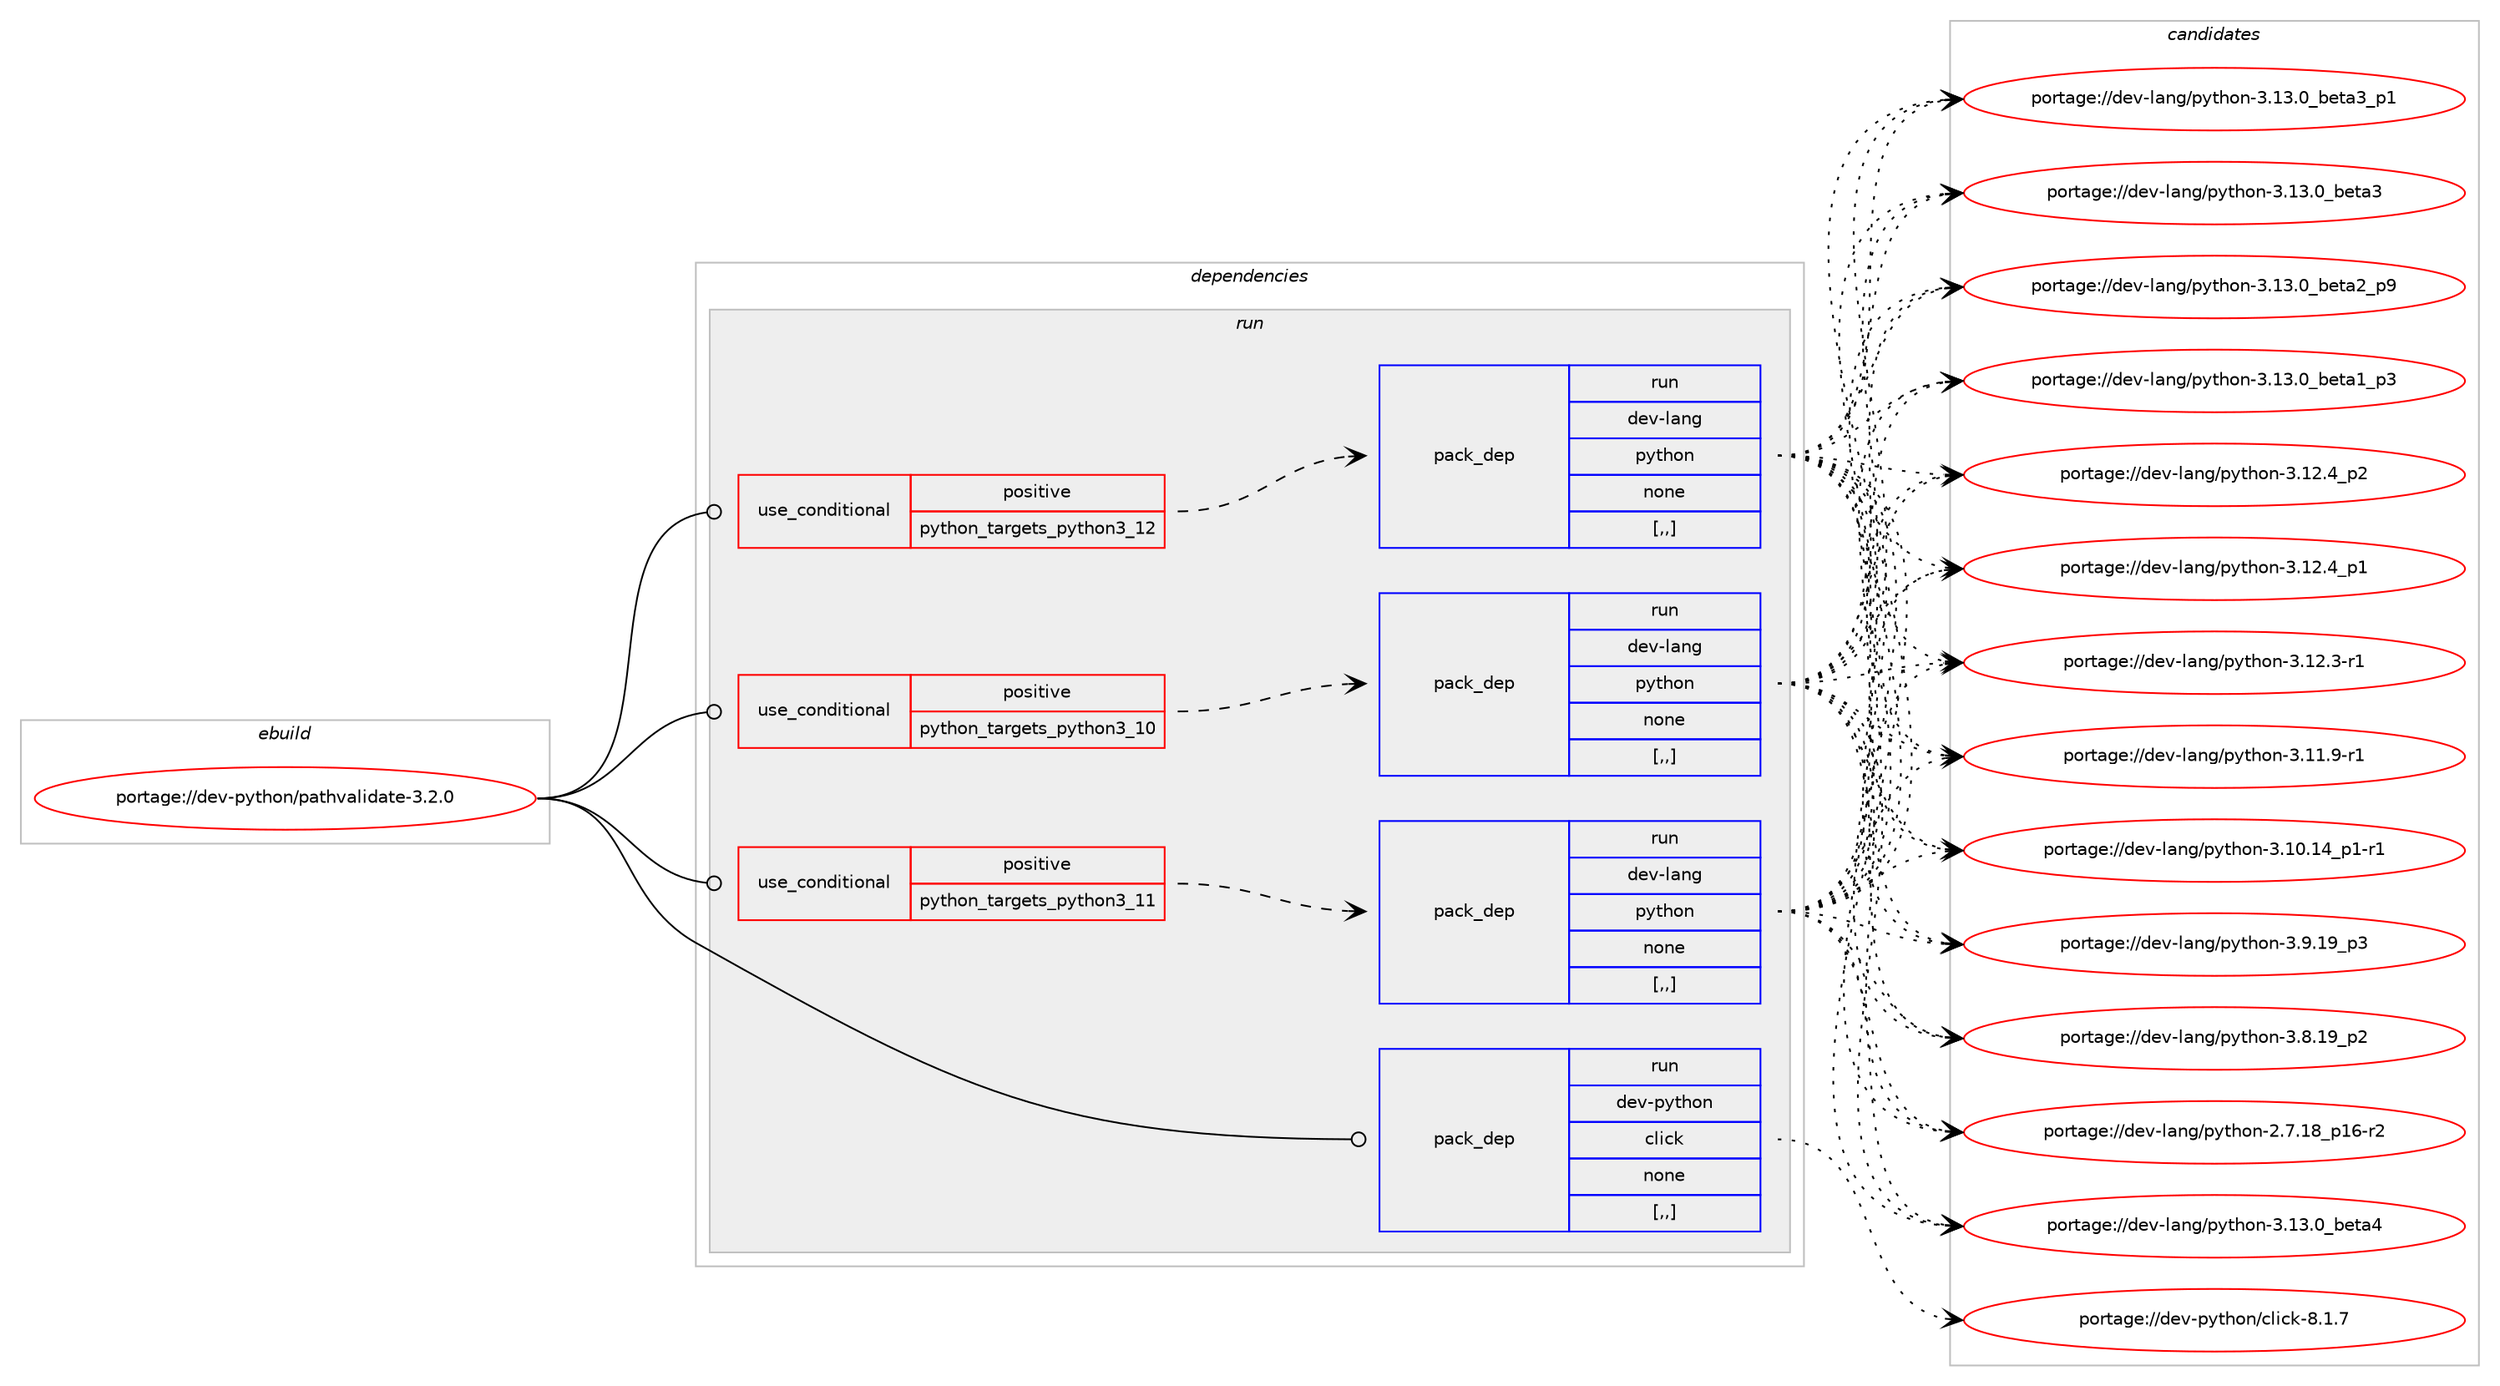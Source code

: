digraph prolog {

# *************
# Graph options
# *************

newrank=true;
concentrate=true;
compound=true;
graph [rankdir=LR,fontname=Helvetica,fontsize=10,ranksep=1.5];#, ranksep=2.5, nodesep=0.2];
edge  [arrowhead=vee];
node  [fontname=Helvetica,fontsize=10];

# **********
# The ebuild
# **********

subgraph cluster_leftcol {
color=gray;
label=<<i>ebuild</i>>;
id [label="portage://dev-python/pathvalidate-3.2.0", color=red, width=4, href="../dev-python/pathvalidate-3.2.0.svg"];
}

# ****************
# The dependencies
# ****************

subgraph cluster_midcol {
color=gray;
label=<<i>dependencies</i>>;
subgraph cluster_compile {
fillcolor="#eeeeee";
style=filled;
label=<<i>compile</i>>;
}
subgraph cluster_compileandrun {
fillcolor="#eeeeee";
style=filled;
label=<<i>compile and run</i>>;
}
subgraph cluster_run {
fillcolor="#eeeeee";
style=filled;
label=<<i>run</i>>;
subgraph cond35778 {
dependency153858 [label=<<TABLE BORDER="0" CELLBORDER="1" CELLSPACING="0" CELLPADDING="4"><TR><TD ROWSPAN="3" CELLPADDING="10">use_conditional</TD></TR><TR><TD>positive</TD></TR><TR><TD>python_targets_python3_10</TD></TR></TABLE>>, shape=none, color=red];
subgraph pack116829 {
dependency153859 [label=<<TABLE BORDER="0" CELLBORDER="1" CELLSPACING="0" CELLPADDING="4" WIDTH="220"><TR><TD ROWSPAN="6" CELLPADDING="30">pack_dep</TD></TR><TR><TD WIDTH="110">run</TD></TR><TR><TD>dev-lang</TD></TR><TR><TD>python</TD></TR><TR><TD>none</TD></TR><TR><TD>[,,]</TD></TR></TABLE>>, shape=none, color=blue];
}
dependency153858:e -> dependency153859:w [weight=20,style="dashed",arrowhead="vee"];
}
id:e -> dependency153858:w [weight=20,style="solid",arrowhead="odot"];
subgraph cond35779 {
dependency153860 [label=<<TABLE BORDER="0" CELLBORDER="1" CELLSPACING="0" CELLPADDING="4"><TR><TD ROWSPAN="3" CELLPADDING="10">use_conditional</TD></TR><TR><TD>positive</TD></TR><TR><TD>python_targets_python3_11</TD></TR></TABLE>>, shape=none, color=red];
subgraph pack116830 {
dependency153861 [label=<<TABLE BORDER="0" CELLBORDER="1" CELLSPACING="0" CELLPADDING="4" WIDTH="220"><TR><TD ROWSPAN="6" CELLPADDING="30">pack_dep</TD></TR><TR><TD WIDTH="110">run</TD></TR><TR><TD>dev-lang</TD></TR><TR><TD>python</TD></TR><TR><TD>none</TD></TR><TR><TD>[,,]</TD></TR></TABLE>>, shape=none, color=blue];
}
dependency153860:e -> dependency153861:w [weight=20,style="dashed",arrowhead="vee"];
}
id:e -> dependency153860:w [weight=20,style="solid",arrowhead="odot"];
subgraph cond35780 {
dependency153862 [label=<<TABLE BORDER="0" CELLBORDER="1" CELLSPACING="0" CELLPADDING="4"><TR><TD ROWSPAN="3" CELLPADDING="10">use_conditional</TD></TR><TR><TD>positive</TD></TR><TR><TD>python_targets_python3_12</TD></TR></TABLE>>, shape=none, color=red];
subgraph pack116831 {
dependency153863 [label=<<TABLE BORDER="0" CELLBORDER="1" CELLSPACING="0" CELLPADDING="4" WIDTH="220"><TR><TD ROWSPAN="6" CELLPADDING="30">pack_dep</TD></TR><TR><TD WIDTH="110">run</TD></TR><TR><TD>dev-lang</TD></TR><TR><TD>python</TD></TR><TR><TD>none</TD></TR><TR><TD>[,,]</TD></TR></TABLE>>, shape=none, color=blue];
}
dependency153862:e -> dependency153863:w [weight=20,style="dashed",arrowhead="vee"];
}
id:e -> dependency153862:w [weight=20,style="solid",arrowhead="odot"];
subgraph pack116832 {
dependency153864 [label=<<TABLE BORDER="0" CELLBORDER="1" CELLSPACING="0" CELLPADDING="4" WIDTH="220"><TR><TD ROWSPAN="6" CELLPADDING="30">pack_dep</TD></TR><TR><TD WIDTH="110">run</TD></TR><TR><TD>dev-python</TD></TR><TR><TD>click</TD></TR><TR><TD>none</TD></TR><TR><TD>[,,]</TD></TR></TABLE>>, shape=none, color=blue];
}
id:e -> dependency153864:w [weight=20,style="solid",arrowhead="odot"];
}
}

# **************
# The candidates
# **************

subgraph cluster_choices {
rank=same;
color=gray;
label=<<i>candidates</i>>;

subgraph choice116829 {
color=black;
nodesep=1;
choice1001011184510897110103471121211161041111104551464951464895981011169752 [label="portage://dev-lang/python-3.13.0_beta4", color=red, width=4,href="../dev-lang/python-3.13.0_beta4.svg"];
choice10010111845108971101034711212111610411111045514649514648959810111697519511249 [label="portage://dev-lang/python-3.13.0_beta3_p1", color=red, width=4,href="../dev-lang/python-3.13.0_beta3_p1.svg"];
choice1001011184510897110103471121211161041111104551464951464895981011169751 [label="portage://dev-lang/python-3.13.0_beta3", color=red, width=4,href="../dev-lang/python-3.13.0_beta3.svg"];
choice10010111845108971101034711212111610411111045514649514648959810111697509511257 [label="portage://dev-lang/python-3.13.0_beta2_p9", color=red, width=4,href="../dev-lang/python-3.13.0_beta2_p9.svg"];
choice10010111845108971101034711212111610411111045514649514648959810111697499511251 [label="portage://dev-lang/python-3.13.0_beta1_p3", color=red, width=4,href="../dev-lang/python-3.13.0_beta1_p3.svg"];
choice100101118451089711010347112121116104111110455146495046529511250 [label="portage://dev-lang/python-3.12.4_p2", color=red, width=4,href="../dev-lang/python-3.12.4_p2.svg"];
choice100101118451089711010347112121116104111110455146495046529511249 [label="portage://dev-lang/python-3.12.4_p1", color=red, width=4,href="../dev-lang/python-3.12.4_p1.svg"];
choice100101118451089711010347112121116104111110455146495046514511449 [label="portage://dev-lang/python-3.12.3-r1", color=red, width=4,href="../dev-lang/python-3.12.3-r1.svg"];
choice100101118451089711010347112121116104111110455146494946574511449 [label="portage://dev-lang/python-3.11.9-r1", color=red, width=4,href="../dev-lang/python-3.11.9-r1.svg"];
choice100101118451089711010347112121116104111110455146494846495295112494511449 [label="portage://dev-lang/python-3.10.14_p1-r1", color=red, width=4,href="../dev-lang/python-3.10.14_p1-r1.svg"];
choice100101118451089711010347112121116104111110455146574649579511251 [label="portage://dev-lang/python-3.9.19_p3", color=red, width=4,href="../dev-lang/python-3.9.19_p3.svg"];
choice100101118451089711010347112121116104111110455146564649579511250 [label="portage://dev-lang/python-3.8.19_p2", color=red, width=4,href="../dev-lang/python-3.8.19_p2.svg"];
choice100101118451089711010347112121116104111110455046554649569511249544511450 [label="portage://dev-lang/python-2.7.18_p16-r2", color=red, width=4,href="../dev-lang/python-2.7.18_p16-r2.svg"];
dependency153859:e -> choice1001011184510897110103471121211161041111104551464951464895981011169752:w [style=dotted,weight="100"];
dependency153859:e -> choice10010111845108971101034711212111610411111045514649514648959810111697519511249:w [style=dotted,weight="100"];
dependency153859:e -> choice1001011184510897110103471121211161041111104551464951464895981011169751:w [style=dotted,weight="100"];
dependency153859:e -> choice10010111845108971101034711212111610411111045514649514648959810111697509511257:w [style=dotted,weight="100"];
dependency153859:e -> choice10010111845108971101034711212111610411111045514649514648959810111697499511251:w [style=dotted,weight="100"];
dependency153859:e -> choice100101118451089711010347112121116104111110455146495046529511250:w [style=dotted,weight="100"];
dependency153859:e -> choice100101118451089711010347112121116104111110455146495046529511249:w [style=dotted,weight="100"];
dependency153859:e -> choice100101118451089711010347112121116104111110455146495046514511449:w [style=dotted,weight="100"];
dependency153859:e -> choice100101118451089711010347112121116104111110455146494946574511449:w [style=dotted,weight="100"];
dependency153859:e -> choice100101118451089711010347112121116104111110455146494846495295112494511449:w [style=dotted,weight="100"];
dependency153859:e -> choice100101118451089711010347112121116104111110455146574649579511251:w [style=dotted,weight="100"];
dependency153859:e -> choice100101118451089711010347112121116104111110455146564649579511250:w [style=dotted,weight="100"];
dependency153859:e -> choice100101118451089711010347112121116104111110455046554649569511249544511450:w [style=dotted,weight="100"];
}
subgraph choice116830 {
color=black;
nodesep=1;
choice1001011184510897110103471121211161041111104551464951464895981011169752 [label="portage://dev-lang/python-3.13.0_beta4", color=red, width=4,href="../dev-lang/python-3.13.0_beta4.svg"];
choice10010111845108971101034711212111610411111045514649514648959810111697519511249 [label="portage://dev-lang/python-3.13.0_beta3_p1", color=red, width=4,href="../dev-lang/python-3.13.0_beta3_p1.svg"];
choice1001011184510897110103471121211161041111104551464951464895981011169751 [label="portage://dev-lang/python-3.13.0_beta3", color=red, width=4,href="../dev-lang/python-3.13.0_beta3.svg"];
choice10010111845108971101034711212111610411111045514649514648959810111697509511257 [label="portage://dev-lang/python-3.13.0_beta2_p9", color=red, width=4,href="../dev-lang/python-3.13.0_beta2_p9.svg"];
choice10010111845108971101034711212111610411111045514649514648959810111697499511251 [label="portage://dev-lang/python-3.13.0_beta1_p3", color=red, width=4,href="../dev-lang/python-3.13.0_beta1_p3.svg"];
choice100101118451089711010347112121116104111110455146495046529511250 [label="portage://dev-lang/python-3.12.4_p2", color=red, width=4,href="../dev-lang/python-3.12.4_p2.svg"];
choice100101118451089711010347112121116104111110455146495046529511249 [label="portage://dev-lang/python-3.12.4_p1", color=red, width=4,href="../dev-lang/python-3.12.4_p1.svg"];
choice100101118451089711010347112121116104111110455146495046514511449 [label="portage://dev-lang/python-3.12.3-r1", color=red, width=4,href="../dev-lang/python-3.12.3-r1.svg"];
choice100101118451089711010347112121116104111110455146494946574511449 [label="portage://dev-lang/python-3.11.9-r1", color=red, width=4,href="../dev-lang/python-3.11.9-r1.svg"];
choice100101118451089711010347112121116104111110455146494846495295112494511449 [label="portage://dev-lang/python-3.10.14_p1-r1", color=red, width=4,href="../dev-lang/python-3.10.14_p1-r1.svg"];
choice100101118451089711010347112121116104111110455146574649579511251 [label="portage://dev-lang/python-3.9.19_p3", color=red, width=4,href="../dev-lang/python-3.9.19_p3.svg"];
choice100101118451089711010347112121116104111110455146564649579511250 [label="portage://dev-lang/python-3.8.19_p2", color=red, width=4,href="../dev-lang/python-3.8.19_p2.svg"];
choice100101118451089711010347112121116104111110455046554649569511249544511450 [label="portage://dev-lang/python-2.7.18_p16-r2", color=red, width=4,href="../dev-lang/python-2.7.18_p16-r2.svg"];
dependency153861:e -> choice1001011184510897110103471121211161041111104551464951464895981011169752:w [style=dotted,weight="100"];
dependency153861:e -> choice10010111845108971101034711212111610411111045514649514648959810111697519511249:w [style=dotted,weight="100"];
dependency153861:e -> choice1001011184510897110103471121211161041111104551464951464895981011169751:w [style=dotted,weight="100"];
dependency153861:e -> choice10010111845108971101034711212111610411111045514649514648959810111697509511257:w [style=dotted,weight="100"];
dependency153861:e -> choice10010111845108971101034711212111610411111045514649514648959810111697499511251:w [style=dotted,weight="100"];
dependency153861:e -> choice100101118451089711010347112121116104111110455146495046529511250:w [style=dotted,weight="100"];
dependency153861:e -> choice100101118451089711010347112121116104111110455146495046529511249:w [style=dotted,weight="100"];
dependency153861:e -> choice100101118451089711010347112121116104111110455146495046514511449:w [style=dotted,weight="100"];
dependency153861:e -> choice100101118451089711010347112121116104111110455146494946574511449:w [style=dotted,weight="100"];
dependency153861:e -> choice100101118451089711010347112121116104111110455146494846495295112494511449:w [style=dotted,weight="100"];
dependency153861:e -> choice100101118451089711010347112121116104111110455146574649579511251:w [style=dotted,weight="100"];
dependency153861:e -> choice100101118451089711010347112121116104111110455146564649579511250:w [style=dotted,weight="100"];
dependency153861:e -> choice100101118451089711010347112121116104111110455046554649569511249544511450:w [style=dotted,weight="100"];
}
subgraph choice116831 {
color=black;
nodesep=1;
choice1001011184510897110103471121211161041111104551464951464895981011169752 [label="portage://dev-lang/python-3.13.0_beta4", color=red, width=4,href="../dev-lang/python-3.13.0_beta4.svg"];
choice10010111845108971101034711212111610411111045514649514648959810111697519511249 [label="portage://dev-lang/python-3.13.0_beta3_p1", color=red, width=4,href="../dev-lang/python-3.13.0_beta3_p1.svg"];
choice1001011184510897110103471121211161041111104551464951464895981011169751 [label="portage://dev-lang/python-3.13.0_beta3", color=red, width=4,href="../dev-lang/python-3.13.0_beta3.svg"];
choice10010111845108971101034711212111610411111045514649514648959810111697509511257 [label="portage://dev-lang/python-3.13.0_beta2_p9", color=red, width=4,href="../dev-lang/python-3.13.0_beta2_p9.svg"];
choice10010111845108971101034711212111610411111045514649514648959810111697499511251 [label="portage://dev-lang/python-3.13.0_beta1_p3", color=red, width=4,href="../dev-lang/python-3.13.0_beta1_p3.svg"];
choice100101118451089711010347112121116104111110455146495046529511250 [label="portage://dev-lang/python-3.12.4_p2", color=red, width=4,href="../dev-lang/python-3.12.4_p2.svg"];
choice100101118451089711010347112121116104111110455146495046529511249 [label="portage://dev-lang/python-3.12.4_p1", color=red, width=4,href="../dev-lang/python-3.12.4_p1.svg"];
choice100101118451089711010347112121116104111110455146495046514511449 [label="portage://dev-lang/python-3.12.3-r1", color=red, width=4,href="../dev-lang/python-3.12.3-r1.svg"];
choice100101118451089711010347112121116104111110455146494946574511449 [label="portage://dev-lang/python-3.11.9-r1", color=red, width=4,href="../dev-lang/python-3.11.9-r1.svg"];
choice100101118451089711010347112121116104111110455146494846495295112494511449 [label="portage://dev-lang/python-3.10.14_p1-r1", color=red, width=4,href="../dev-lang/python-3.10.14_p1-r1.svg"];
choice100101118451089711010347112121116104111110455146574649579511251 [label="portage://dev-lang/python-3.9.19_p3", color=red, width=4,href="../dev-lang/python-3.9.19_p3.svg"];
choice100101118451089711010347112121116104111110455146564649579511250 [label="portage://dev-lang/python-3.8.19_p2", color=red, width=4,href="../dev-lang/python-3.8.19_p2.svg"];
choice100101118451089711010347112121116104111110455046554649569511249544511450 [label="portage://dev-lang/python-2.7.18_p16-r2", color=red, width=4,href="../dev-lang/python-2.7.18_p16-r2.svg"];
dependency153863:e -> choice1001011184510897110103471121211161041111104551464951464895981011169752:w [style=dotted,weight="100"];
dependency153863:e -> choice10010111845108971101034711212111610411111045514649514648959810111697519511249:w [style=dotted,weight="100"];
dependency153863:e -> choice1001011184510897110103471121211161041111104551464951464895981011169751:w [style=dotted,weight="100"];
dependency153863:e -> choice10010111845108971101034711212111610411111045514649514648959810111697509511257:w [style=dotted,weight="100"];
dependency153863:e -> choice10010111845108971101034711212111610411111045514649514648959810111697499511251:w [style=dotted,weight="100"];
dependency153863:e -> choice100101118451089711010347112121116104111110455146495046529511250:w [style=dotted,weight="100"];
dependency153863:e -> choice100101118451089711010347112121116104111110455146495046529511249:w [style=dotted,weight="100"];
dependency153863:e -> choice100101118451089711010347112121116104111110455146495046514511449:w [style=dotted,weight="100"];
dependency153863:e -> choice100101118451089711010347112121116104111110455146494946574511449:w [style=dotted,weight="100"];
dependency153863:e -> choice100101118451089711010347112121116104111110455146494846495295112494511449:w [style=dotted,weight="100"];
dependency153863:e -> choice100101118451089711010347112121116104111110455146574649579511251:w [style=dotted,weight="100"];
dependency153863:e -> choice100101118451089711010347112121116104111110455146564649579511250:w [style=dotted,weight="100"];
dependency153863:e -> choice100101118451089711010347112121116104111110455046554649569511249544511450:w [style=dotted,weight="100"];
}
subgraph choice116832 {
color=black;
nodesep=1;
choice10010111845112121116104111110479910810599107455646494655 [label="portage://dev-python/click-8.1.7", color=red, width=4,href="../dev-python/click-8.1.7.svg"];
dependency153864:e -> choice10010111845112121116104111110479910810599107455646494655:w [style=dotted,weight="100"];
}
}

}

